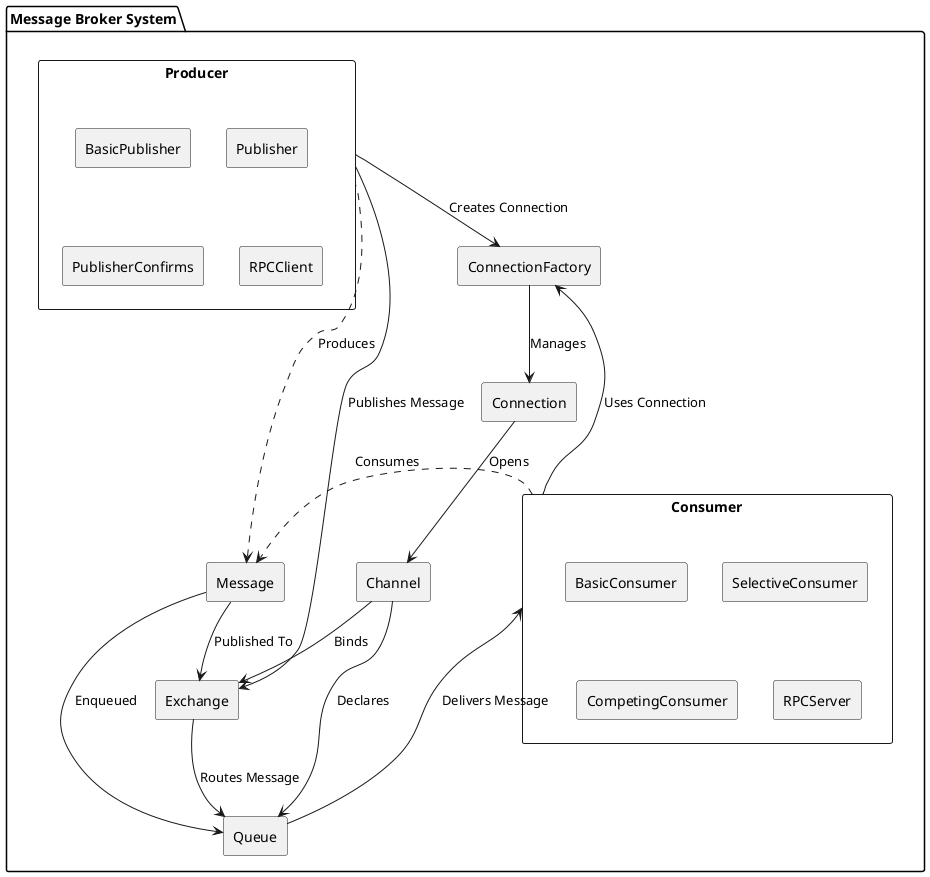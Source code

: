 @startuml

skinparam componentStyle rectangle

package "Message Broker System" {

    [Producer] --> [Exchange] : Publishes Message
    [Exchange] --> [Queue] : Routes Message
    [Queue] --> [Consumer] : Delivers Message
    
    component Producer {
        [BasicPublisher]
        [Publisher]
        [PublisherConfirms]
        [RPCClient]
    }
    
    component Consumer {
        [BasicConsumer]
        [SelectiveConsumer]
        [CompetingConsumer]
        [RPCServer]
    }
    
    Producer --> [ConnectionFactory] : Creates Connection
    Consumer --> [ConnectionFactory] : Uses Connection
    ConnectionFactory --> [Connection] : Manages
    Connection --> [Channel] : Opens
    Channel --> [Exchange] : Binds
    Channel --> [Queue] : Declares
    
    [Message] --> [Exchange] : Published To
    [Message] --> [Queue] : Enqueued
    
    Producer .> [Message] : Produces
    Consumer .> [Message] : Consumes
}

@enduml
